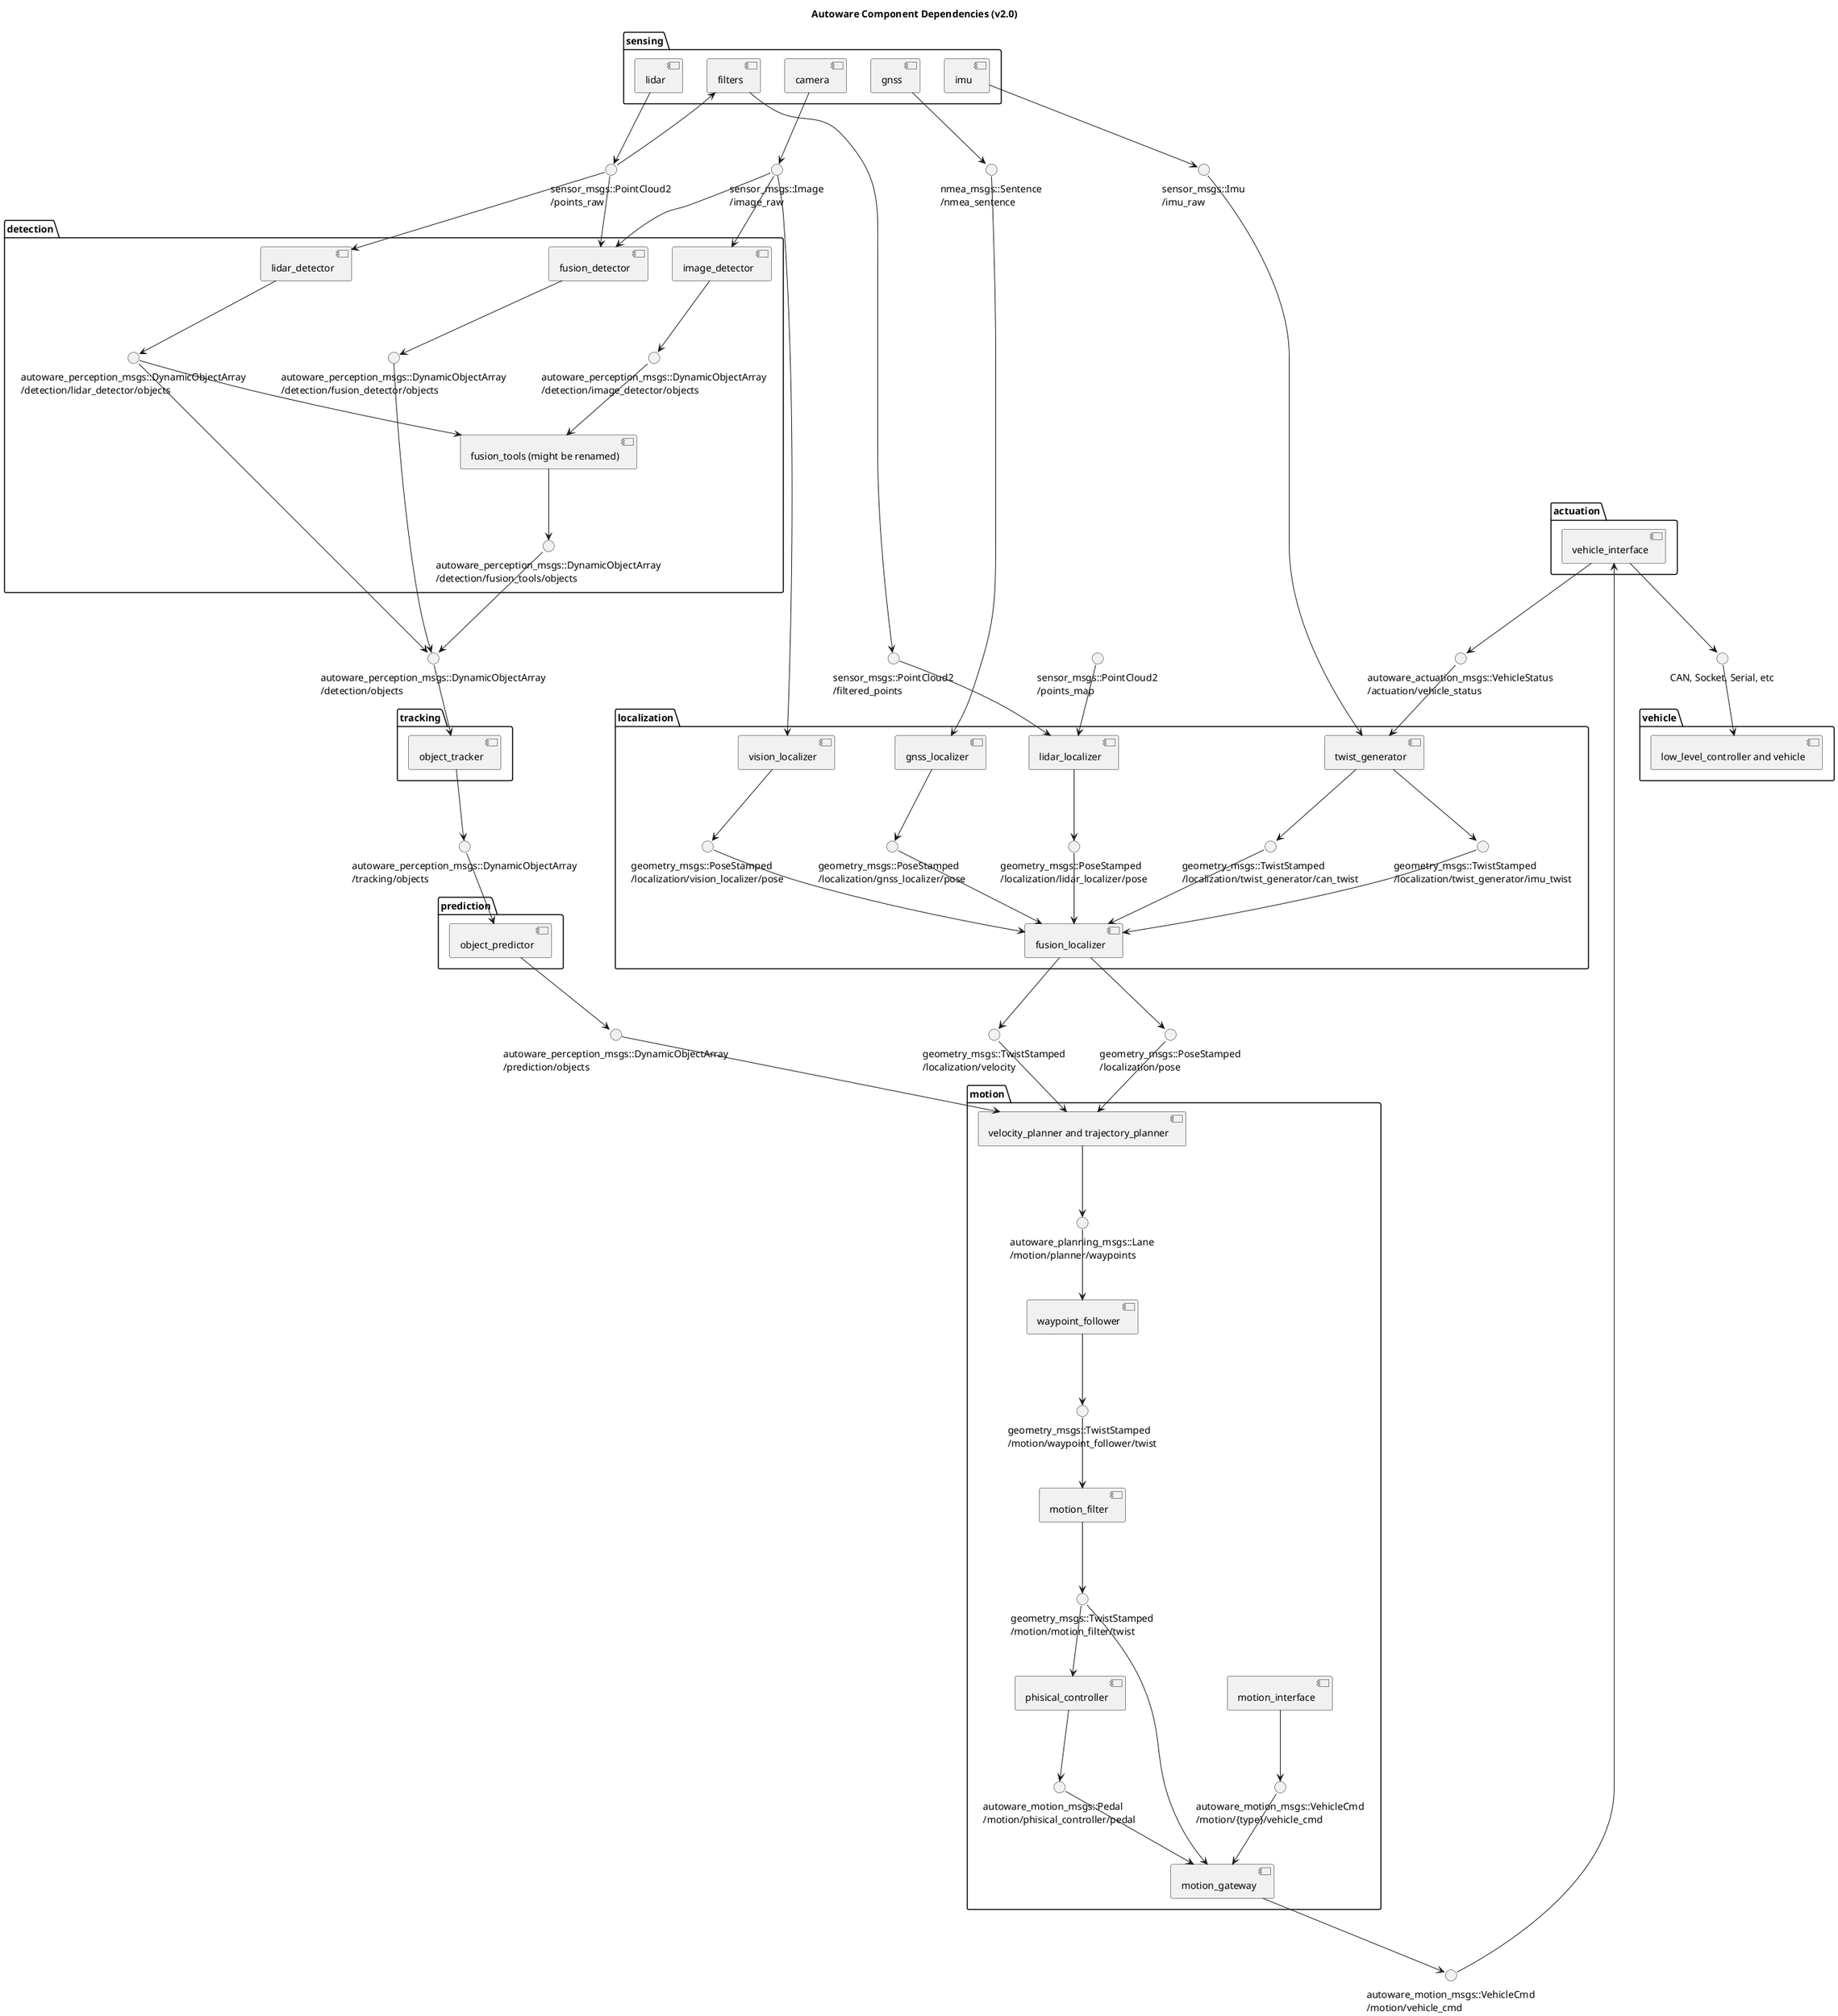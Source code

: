 @startuml

title Autoware Component Dependencies (v2.0)

() "sensor_msgs::Image\n/image_raw" as image_raw
() "sensor_msgs::PointCloud2\n/points_raw" as points_raw
() "sensor_msgs::PointCloud2\n/filtered_points" as filtered_points
() "sensor_msgs::Imu\n/imu_raw" as imu_raw 
() "nmea_msgs::Sentence\n/nmea_sentence" as nmea_sentence

folder sensing {
    [camera]
    'outputs
    camera --> image_raw

    [lidar]
    'outputs
    lidar --> points_raw

    [filters]
    'inputs
    points_raw --> filters
    'outputs
    filters --> filtered_points

    [imu]
    'outputs
    imu --> imu_raw

    [gnss]
    'outputs
    gnss --> nmea_sentence
}

() "autoware_motion_msgs::Motion\n/actuation/vehicle_status" as vehicle_status

'() "autoware_perception_msgs::TrafficLight\n/detection/traffic_light_color" as traffic_light_color
() "autoware_perception_msgs::DynamicObjectArray\n/detection/objects" as objects_fused

folder detection {
    () "autoware_perception_msgs::DynamicObjectArray\n/detection/image_detector/objects" as detected_objects_vision
    () "autoware_perception_msgs::DynamicObjectArray\n/detection/lidar_detector/objects" as detected_objects_lidar
    () "autoware_perception_msgs::DynamicObjectArray\n/detection/fusion_tools/objects" as detected_objects_combined
    () "autoware_perception_msgs::DynamicObjectArray\n/detection/fusion_detector/objects" as detected_objects_fused

    [image_detector]
    'inputs
    image_raw --> image_detector
    'outputs
    image_detector --> detected_objects_vision

    [lidar_detector]
    'inputs
    points_raw --> lidar_detector
    'outputs
    lidar_detector --> detected_objects_lidar

    [fusion_detector]
    'inputs
    image_raw --> fusion_detector
    points_raw --> fusion_detector
    'outputs
    fusion_detector --> detected_objects_fused

    [fusion_tools (might be renamed)] as fusion_tools
    'inputs
    detected_objects_vision --> fusion_tools
    detected_objects_lidar --> fusion_tools
    'outputs
    fusion_tools --> detected_objects_combined

    'connection

    detected_objects_lidar --> objects_fused
    detected_objects_combined --> objects_fused
    detected_objects_fused --> objects_fused



    '[trafficlight_recognizer]
    'inputs
    'image_raw --> trafficlight_recognizer
    'outputs
    'trafficlight_recognizer --> traffic_light_color
}

() "autoware_perception_msgs::DynamicObjectArray\n/tracking/objects" as objects_tracked


folder tracking {
    [object_tracker]
    'inputs
    objects_fused --> object_tracker
    'outputs
    object_tracker --> objects_tracked
}

() "autoware_perception_msgs::DynamicObjectArray\n/prediction/objects" as objects_predicted

folder prediction {
    [object_predictor]
    'inputs
    objects_tracked --> object_predictor
    'outputs
    object_predictor --> objects_predicted
}

'lidar_localizer
() "sensor_msgs::PointCloud2\n/points_map" as points_map

'vel_pose_connect
() "geometry_msgs::PoseStamped\n/localization/pose" as current_pose
() "geometry_msgs::TwistStamped\n/localization/velocity" as current_velocity

folder localization {
    () "geometry_msgs::PoseStamped\n/localization/gnss_localizer/pose" as gnss_pose
    () "geometry_msgs::PoseStamped\n/localization/lidar_localizer/pose" as ndt_pose
    () "geometry_msgs::PoseStamped\n/localization/vision_localizer/pose" as vision_pose
    () "geometry_msgs::TwistStamped\n/localization/twist_generator/can_twist" as can_twist
    () "geometry_msgs::TwistStamped\n/localization/twist_generator/imu_twist" as imu_twist

    [gnss_localizer]
    'inputs
    nmea_sentence --> gnss_localizer
    'outputs
    gnss_localizer --> gnss_pose

    [vision_localizer]
    'inputs
    image_raw --> vision_localizer
    'outputs
    vision_localizer --> vision_pose

    [lidar_localizer]
    'inputs
    filtered_points --> lidar_localizer
    points_map --> lidar_localizer
    'outputs
    lidar_localizer --> ndt_pose

    [twist_generator]
    'inputs
    vehicle_status --> twist_generator
    imu_raw --> twist_generator
    '
    twist_generator --> can_twist
    twist_generator --> imu_twist

    [fusion_localizer]
    'inputs
    gnss_pose --> fusion_localizer
    ndt_pose --> fusion_localizer
    vision_pose --> fusion_localizer
    can_twist --> fusion_localizer
    imu_twist --> fusion_localizer
    'outputs
    fusion_localizer --> current_pose
    fusion_localizer --> current_velocity

    '[dead_reckoner] @ Autoware v2.0
}

'() "autoware_msgs::ControlCommandStamped\n/ctrl_cmd" as ctrl_cmd

'folder mission {
'}

() "autoware_motion_msgs::VehicleCmd\n/motion/vehicle_cmd" as twist

folder motion {
    () "autoware_planning_msgs::Lane\n/motion/planner/waypoints" as final_waypoints
    () "geometry_msgs::TwistStamped\n/motion/waypoint_follower/twist" as twist_cmd
    () "geometry_msgs::TwistStamped\n/motion/motion_filter/twist" as twist_filtered
    () "autoware_motion_msgs::VehicleCmd\n/motion/{type}/vehicle_cmd" as vehicle_cmd
    () "autoware_motion_msgs::Pedal\n/motion/phisical_controller/pedal" as pedal

    [velocity_planner and trajectory_planner] as motion_planner
    'inputs
    objects_predicted --> motion_planner
    current_pose --> motion_planner
    current_velocity --> motion_planner
    'outputs
    motion_planner --> final_waypoints

    [waypoint_follower]
    'inputs
    final_waypoints --> waypoint_follower
    'outputs
    waypoint_follower --> twist_cmd
    'waypoint_follower --> ctrl_cmd

    [motion_filter]
    'inputs
    twist_cmd --> motion_filter
    'outputs
    motion_filter --> twist_filtered

    [phisical_controller]
    'inputs
    twist_filtered --> phisical_controller
    'outputs
    phisical_controller --> pedal

    [motion_interface]
    'outputs
    motion_interface --> vehicle_cmd

    [motion_gateway]
    'inputs
    vehicle_cmd --> motion_gateway
    twist_filtered --> motion_gateway
    pedal --> motion_gateway
    'outputs
    motion_gateway --> twist
}

() "CAN, Socket, Serial, etc" as vehicle_communication
() "autoware_actuation_msgs::VehicleStatus\n/actuation/vehicle_status" as vehicle_status

folder actuation {
    [vehicle_interface]
    'inputs
    twist --> vehicle_interface
    'outputs
    vehicle_interface --> vehicle_status
    vehicle_interface --> vehicle_communication
}

folder vehicle {
    [low_level_controller and vehicle] as low_level_controller
    'inputs
    vehicle_communication --> low_level_controller
}

@enduml
